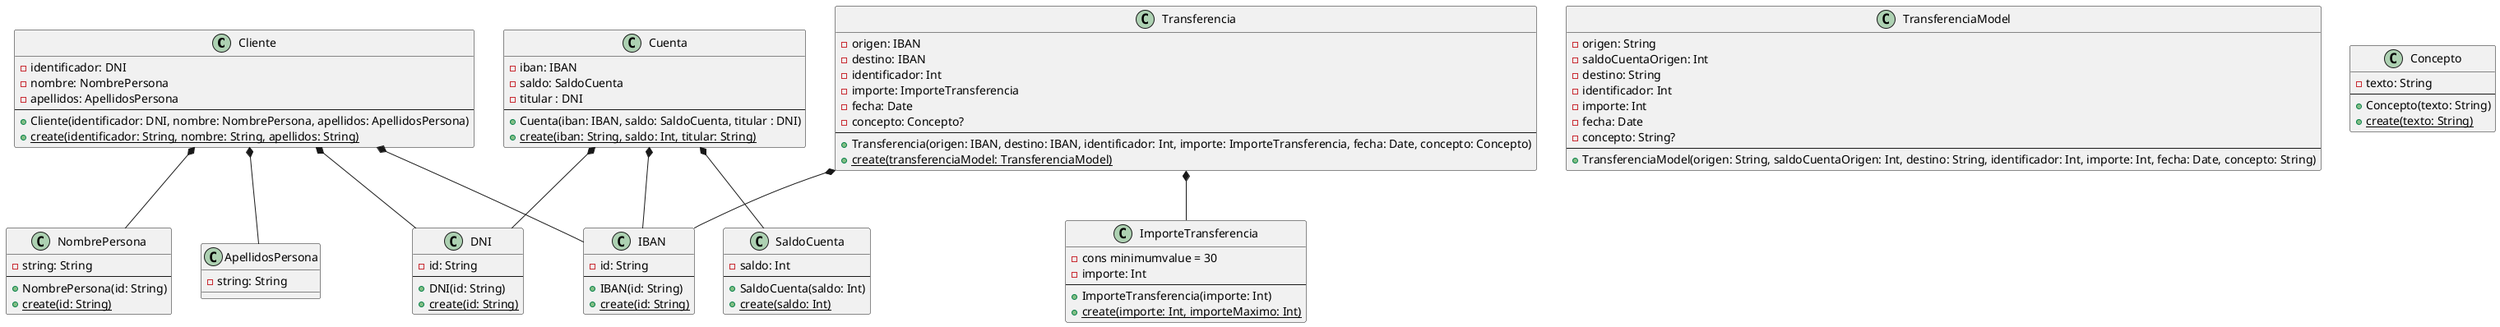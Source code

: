 @startuml Diagrama de clases

class Cliente {
    - identificador: DNI
    - nombre: NombrePersona
    - apellidos: ApellidosPersona
    --
    + Cliente(identificador: DNI, nombre: NombrePersona, apellidos: ApellidosPersona)
    + {static} create(identificador: String, nombre: String, apellidos: String)
}

class DNI {
    - id: String
    --
    + DNI(id: String)
    + {static} create(id: String)
}

class NombrePersona {
    - string: String
    --
    + NombrePersona(id: String)
    + {static} create(id: String)
}

class ApellidosPersona {
    - string: String
}

class Cuenta {
    - iban: IBAN
    - saldo: SaldoCuenta
    - titular : DNI
    --
    + Cuenta(iban: IBAN, saldo: SaldoCuenta, titular : DNI)
    + {static} create(iban: String, saldo: Int, titular: String)
}

class SaldoCuenta {
    - saldo: Int
    --
    + SaldoCuenta(saldo: Int)
    + {static} create(saldo: Int)
}

class IBAN {
    - id: String
    --
    + IBAN(id: String)
    + {static} create(id: String)
}

' Primitivas, valida todo
' Value objects, no valida
' En los value objects habría que crear un segundo constructor que no valida
class Transferencia {
    - origen: IBAN
    - destino: IBAN
    - identificador: Int
    - importe: ImporteTransferencia
    - fecha: Date
    - concepto: Concepto?
    --
    + Transferencia(origen: IBAN, destino: IBAN, identificador: Int, importe: ImporteTransferencia, fecha: Date, concepto: Concepto)  
    + {static} create(transferenciaModel: TransferenciaModel)
}

class TransferenciaModel{
    - origen: String
    - saldoCuentaOrigen: Int
    - destino: String
    - identificador: Int
    - importe: Int
    - fecha: Date
    - concepto: String?
    --
    + TransferenciaModel(origen: String, saldoCuentaOrigen: Int, destino: String, identificador: Int, importe: Int, fecha: Date, concepto: String)
}

class ImporteTransferencia {
    - cons minimumvalue = 30
    - importe: Int
    --
    + ImporteTransferencia(importe: Int)
    + {static} create(importe: Int, importeMaximo: Int)
}

class Concepto {
    - texto: String
    --
    + Concepto(texto: String)
    + {static} create(texto: String)
}


Cliente *-- DNI
Cliente *-- IBAN
Cliente *-- NombrePersona
Cliente *-- ApellidosPersona
Cuenta *-- IBAN
Cuenta *-- SaldoCuenta
Cuenta *-- DNI
Transferencia *-- IBAN
Transferencia *-- ImporteTransferencia

@enduml